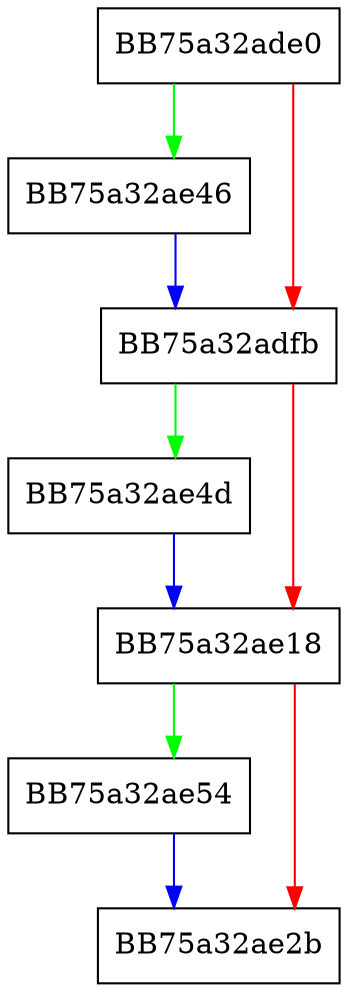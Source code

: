 digraph timer_tick_ex {
  node [shape="box"];
  graph [splines=ortho];
  BB75a32ade0 -> BB75a32ae46 [color="green"];
  BB75a32ade0 -> BB75a32adfb [color="red"];
  BB75a32adfb -> BB75a32ae4d [color="green"];
  BB75a32adfb -> BB75a32ae18 [color="red"];
  BB75a32ae18 -> BB75a32ae54 [color="green"];
  BB75a32ae18 -> BB75a32ae2b [color="red"];
  BB75a32ae46 -> BB75a32adfb [color="blue"];
  BB75a32ae4d -> BB75a32ae18 [color="blue"];
  BB75a32ae54 -> BB75a32ae2b [color="blue"];
}